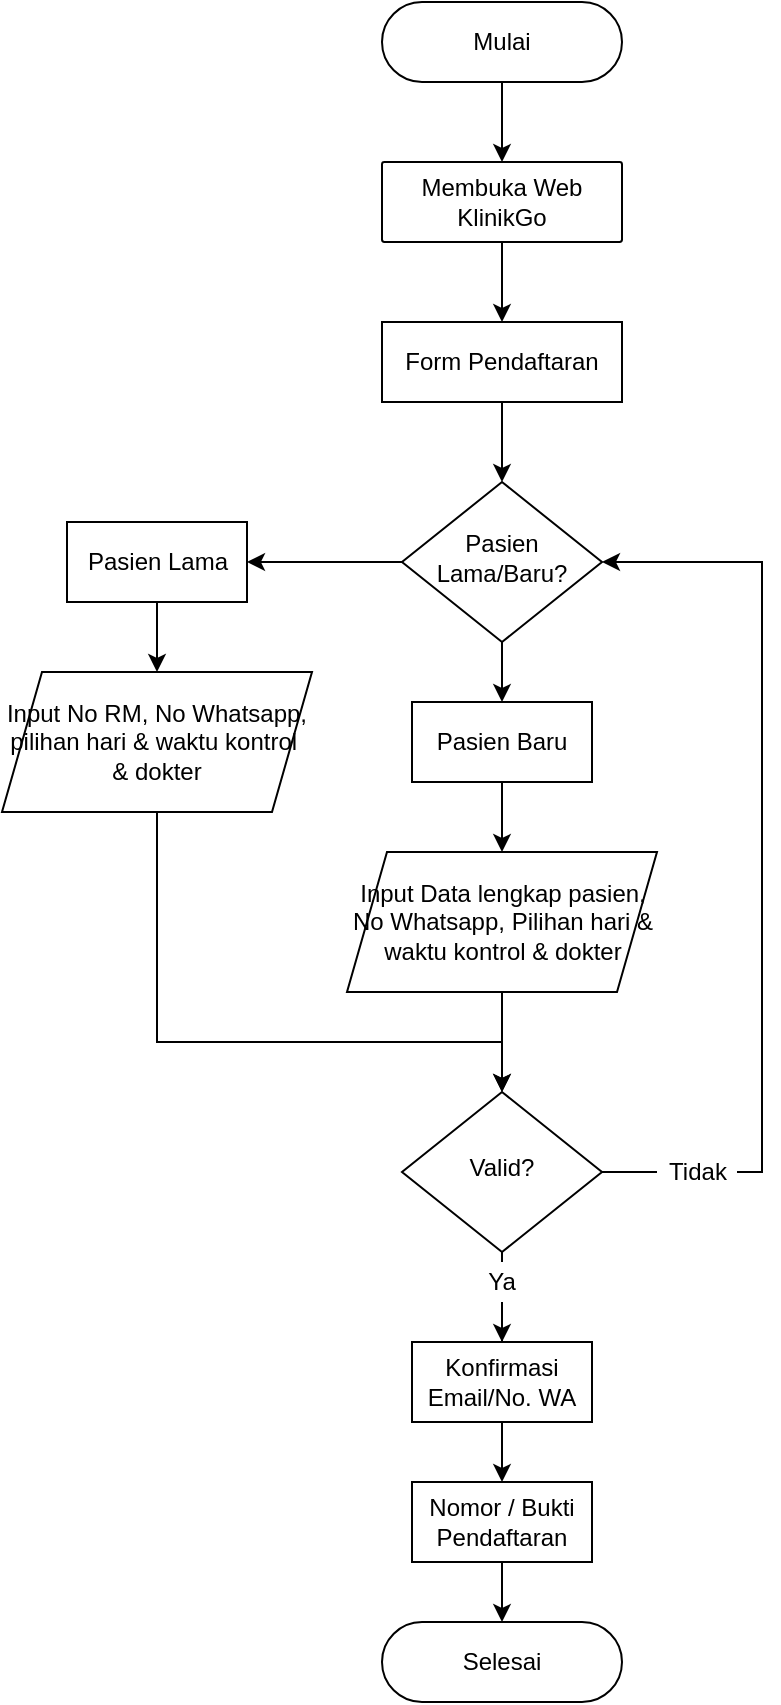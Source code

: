 <mxfile version="13.9.9" type="device" pages="5"><diagram id="C5RBs43oDa-KdzZeNtuy" name="Flowchart"><mxGraphModel dx="1679" dy="486" grid="1" gridSize="10" guides="1" tooltips="1" connect="1" arrows="1" fold="1" page="1" pageScale="1" pageWidth="827" pageHeight="1169" math="0" shadow="0"><root><mxCell id="WIyWlLk6GJQsqaUBKTNV-0"/><mxCell id="WIyWlLk6GJQsqaUBKTNV-1" parent="WIyWlLk6GJQsqaUBKTNV-0"/><mxCell id="85qAWAdQiP2cqaoG3CL5-5" style="edgeStyle=orthogonalEdgeStyle;rounded=0;orthogonalLoop=1;jettySize=auto;html=1;exitX=0.5;exitY=1;exitDx=0;exitDy=0;entryX=0.5;entryY=0;entryDx=0;entryDy=0;" edge="1" parent="WIyWlLk6GJQsqaUBKTNV-1" source="WIyWlLk6GJQsqaUBKTNV-3" target="85qAWAdQiP2cqaoG3CL5-4"><mxGeometry relative="1" as="geometry"/></mxCell><mxCell id="WIyWlLk6GJQsqaUBKTNV-3" value="Membuka Web KlinikGo" style="rounded=1;whiteSpace=wrap;html=1;fontSize=12;glass=0;strokeWidth=1;shadow=0;arcSize=3;" parent="WIyWlLk6GJQsqaUBKTNV-1" vertex="1"><mxGeometry x="160" y="80" width="120" height="40" as="geometry"/></mxCell><mxCell id="85qAWAdQiP2cqaoG3CL5-8" style="edgeStyle=orthogonalEdgeStyle;rounded=0;orthogonalLoop=1;jettySize=auto;html=1;exitX=0.5;exitY=1;exitDx=0;exitDy=0;" edge="1" parent="WIyWlLk6GJQsqaUBKTNV-1" source="WIyWlLk6GJQsqaUBKTNV-6" target="WIyWlLk6GJQsqaUBKTNV-7"><mxGeometry relative="1" as="geometry"/></mxCell><mxCell id="85qAWAdQiP2cqaoG3CL5-9" style="edgeStyle=orthogonalEdgeStyle;rounded=0;orthogonalLoop=1;jettySize=auto;html=1;exitX=0;exitY=0.5;exitDx=0;exitDy=0;entryX=1;entryY=0.5;entryDx=0;entryDy=0;" edge="1" parent="WIyWlLk6GJQsqaUBKTNV-1" source="WIyWlLk6GJQsqaUBKTNV-6" target="85qAWAdQiP2cqaoG3CL5-7"><mxGeometry relative="1" as="geometry"/></mxCell><mxCell id="WIyWlLk6GJQsqaUBKTNV-6" value="Pasien Lama/Baru?" style="rhombus;whiteSpace=wrap;html=1;shadow=0;fontFamily=Helvetica;fontSize=12;align=center;strokeWidth=1;spacing=6;spacingTop=-4;" parent="WIyWlLk6GJQsqaUBKTNV-1" vertex="1"><mxGeometry x="170" y="240" width="100" height="80" as="geometry"/></mxCell><mxCell id="85qAWAdQiP2cqaoG3CL5-14" style="edgeStyle=orthogonalEdgeStyle;rounded=0;orthogonalLoop=1;jettySize=auto;html=1;exitX=0.5;exitY=1;exitDx=0;exitDy=0;entryX=0.5;entryY=0;entryDx=0;entryDy=0;" edge="1" parent="WIyWlLk6GJQsqaUBKTNV-1" source="WIyWlLk6GJQsqaUBKTNV-7" target="85qAWAdQiP2cqaoG3CL5-12"><mxGeometry relative="1" as="geometry"/></mxCell><mxCell id="WIyWlLk6GJQsqaUBKTNV-7" value="Pasien Baru&lt;span style=&quot;color: rgba(0 , 0 , 0 , 0) ; font-family: monospace ; font-size: 0px&quot;&gt;%3CmxGraphModel%3E%3Croot%3E%3CmxCell%20id%3D%220%22%2F%3E%3CmxCell%20id%3D%221%22%20parent%3D%220%22%2F%3E%3CmxCell%20id%3D%222%22%20value%3D%22Membuka%20Web%20KlinikGo%22%20style%3D%22rounded%3D1%3BwhiteSpace%3Dwrap%3Bhtml%3D1%3BfontSize%3D12%3Bglass%3D0%3BstrokeWidth%3D1%3Bshadow%3D0%3BarcSize%3D3%3B%22%20vertex%3D%221%22%20parent%3D%221%22%3E%3CmxGeometry%20x%3D%22160%22%20y%3D%2280%22%20width%3D%22120%22%20height%3D%2240%22%20as%3D%22geometry%22%2F%3E%3C%2FmxCell%3E%3C%2Froot%3E%3C%2FmxGraphModel%3E&lt;/span&gt;" style="rounded=1;whiteSpace=wrap;html=1;fontSize=12;glass=0;strokeWidth=1;shadow=0;arcSize=0;" parent="WIyWlLk6GJQsqaUBKTNV-1" vertex="1"><mxGeometry x="175" y="350" width="90" height="40" as="geometry"/></mxCell><mxCell id="85qAWAdQiP2cqaoG3CL5-2" style="edgeStyle=orthogonalEdgeStyle;rounded=0;orthogonalLoop=1;jettySize=auto;html=1;exitX=0.5;exitY=1;exitDx=0;exitDy=0;entryX=0.5;entryY=0;entryDx=0;entryDy=0;" edge="1" parent="WIyWlLk6GJQsqaUBKTNV-1" source="85qAWAdQiP2cqaoG3CL5-1" target="WIyWlLk6GJQsqaUBKTNV-3"><mxGeometry relative="1" as="geometry"/></mxCell><mxCell id="85qAWAdQiP2cqaoG3CL5-1" value="Mulai" style="rounded=1;whiteSpace=wrap;html=1;fontSize=12;glass=0;strokeWidth=1;shadow=0;arcSize=50;" vertex="1" parent="WIyWlLk6GJQsqaUBKTNV-1"><mxGeometry x="160" width="120" height="40" as="geometry"/></mxCell><mxCell id="85qAWAdQiP2cqaoG3CL5-6" style="edgeStyle=orthogonalEdgeStyle;rounded=0;orthogonalLoop=1;jettySize=auto;html=1;exitX=0.5;exitY=1;exitDx=0;exitDy=0;entryX=0.5;entryY=0;entryDx=0;entryDy=0;" edge="1" parent="WIyWlLk6GJQsqaUBKTNV-1" source="85qAWAdQiP2cqaoG3CL5-4" target="WIyWlLk6GJQsqaUBKTNV-6"><mxGeometry relative="1" as="geometry"/></mxCell><mxCell id="85qAWAdQiP2cqaoG3CL5-4" value="Form Pendaftaran" style="rounded=1;whiteSpace=wrap;html=1;fontSize=12;glass=0;strokeWidth=1;shadow=0;arcSize=0;" vertex="1" parent="WIyWlLk6GJQsqaUBKTNV-1"><mxGeometry x="160" y="160" width="120" height="40" as="geometry"/></mxCell><mxCell id="85qAWAdQiP2cqaoG3CL5-11" style="edgeStyle=orthogonalEdgeStyle;rounded=0;orthogonalLoop=1;jettySize=auto;html=1;exitX=0.5;exitY=1;exitDx=0;exitDy=0;entryX=0.5;entryY=0;entryDx=0;entryDy=0;" edge="1" parent="WIyWlLk6GJQsqaUBKTNV-1" source="85qAWAdQiP2cqaoG3CL5-7" target="85qAWAdQiP2cqaoG3CL5-13"><mxGeometry relative="1" as="geometry"><mxPoint x="75.034" y="335" as="targetPoint"/></mxGeometry></mxCell><mxCell id="85qAWAdQiP2cqaoG3CL5-7" value="Pasien Lama&lt;span style=&quot;color: rgba(0 , 0 , 0 , 0) ; font-family: monospace ; font-size: 0px&quot;&gt;%3CmxGraphModel%3E%3Croot%3E%3CmxCell%20id%3D%220%22%2F%3E%3CmxCell%20id%3D%221%22%20parent%3D%220%22%2F%3E%3CmxCell%20id%3D%222%22%20value%3D%22Membuka%20Web%20KlinikGo%22%20style%3D%22rounded%3D1%3BwhiteSpace%3Dwrap%3Bhtml%3D1%3BfontSize%3D12%3Bglass%3D0%3BstrokeWidth%3D1%3Bshadow%3D0%3BarcSize%3D3%3B%22%20vertex%3D%221%22%20parent%3D%221%22%3E%3CmxGeometry%20x%3D%22160%22%20y%3D%2280%22%20width%3D%22120%22%20height%3D%2240%22%20as%3D%22geometry%22%2F%3E%3C%2FmxCell%3E%3C%2Froot%3E%3C%2FmxGraphModel%3E&lt;/span&gt;" style="rounded=1;whiteSpace=wrap;html=1;fontSize=12;glass=0;strokeWidth=1;shadow=0;arcSize=0;" vertex="1" parent="WIyWlLk6GJQsqaUBKTNV-1"><mxGeometry x="2.5" y="260" width="90" height="40" as="geometry"/></mxCell><mxCell id="85qAWAdQiP2cqaoG3CL5-16" style="edgeStyle=orthogonalEdgeStyle;rounded=0;orthogonalLoop=1;jettySize=auto;html=1;exitX=0.5;exitY=1;exitDx=0;exitDy=0;" edge="1" parent="WIyWlLk6GJQsqaUBKTNV-1" source="85qAWAdQiP2cqaoG3CL5-12" target="85qAWAdQiP2cqaoG3CL5-15"><mxGeometry relative="1" as="geometry"/></mxCell><mxCell id="85qAWAdQiP2cqaoG3CL5-12" value="Input Data lengkap pasien, No Whatsapp, Pilihan hari &amp;amp; &lt;br&gt;waktu kontrol &amp;amp; dokter" style="shape=parallelogram;perimeter=parallelogramPerimeter;whiteSpace=wrap;html=1;fixedSize=1;" vertex="1" parent="WIyWlLk6GJQsqaUBKTNV-1"><mxGeometry x="142.5" y="425" width="155" height="70" as="geometry"/></mxCell><mxCell id="85qAWAdQiP2cqaoG3CL5-17" style="edgeStyle=orthogonalEdgeStyle;rounded=0;orthogonalLoop=1;jettySize=auto;html=1;exitX=0.5;exitY=1;exitDx=0;exitDy=0;entryX=0.5;entryY=0;entryDx=0;entryDy=0;" edge="1" parent="WIyWlLk6GJQsqaUBKTNV-1" source="85qAWAdQiP2cqaoG3CL5-13" target="85qAWAdQiP2cqaoG3CL5-15"><mxGeometry relative="1" as="geometry"><mxPoint x="210" y="500" as="targetPoint"/><Array as="points"><mxPoint x="47" y="520"/><mxPoint x="220" y="520"/></Array></mxGeometry></mxCell><mxCell id="85qAWAdQiP2cqaoG3CL5-13" value="Input No RM, No Whatsapp, pilihan hari &amp;amp; waktu kontrol&amp;nbsp;&lt;br&gt;&amp;amp; dokter" style="shape=parallelogram;perimeter=parallelogramPerimeter;whiteSpace=wrap;html=1;fixedSize=1;" vertex="1" parent="WIyWlLk6GJQsqaUBKTNV-1"><mxGeometry x="-30" y="335" width="155" height="70" as="geometry"/></mxCell><mxCell id="85qAWAdQiP2cqaoG3CL5-18" style="edgeStyle=orthogonalEdgeStyle;rounded=0;orthogonalLoop=1;jettySize=auto;html=1;exitX=1;exitY=0.5;exitDx=0;exitDy=0;entryX=1;entryY=0.5;entryDx=0;entryDy=0;" edge="1" parent="WIyWlLk6GJQsqaUBKTNV-1" source="85qAWAdQiP2cqaoG3CL5-19" target="WIyWlLk6GJQsqaUBKTNV-6"><mxGeometry relative="1" as="geometry"><Array as="points"><mxPoint x="350" y="585"/><mxPoint x="350" y="280"/></Array></mxGeometry></mxCell><mxCell id="85qAWAdQiP2cqaoG3CL5-21" style="edgeStyle=orthogonalEdgeStyle;rounded=0;orthogonalLoop=1;jettySize=auto;html=1;exitX=1;exitY=0.5;exitDx=0;exitDy=0;entryX=0;entryY=0.5;entryDx=0;entryDy=0;endArrow=none;endFill=0;" edge="1" parent="WIyWlLk6GJQsqaUBKTNV-1" source="85qAWAdQiP2cqaoG3CL5-15" target="85qAWAdQiP2cqaoG3CL5-19"><mxGeometry relative="1" as="geometry"/></mxCell><mxCell id="85qAWAdQiP2cqaoG3CL5-23" style="edgeStyle=orthogonalEdgeStyle;rounded=0;orthogonalLoop=1;jettySize=auto;html=1;exitX=0.5;exitY=1;exitDx=0;exitDy=0;endArrow=classic;endFill=1;" edge="1" parent="WIyWlLk6GJQsqaUBKTNV-1" source="85qAWAdQiP2cqaoG3CL5-24" target="85qAWAdQiP2cqaoG3CL5-22"><mxGeometry relative="1" as="geometry"/></mxCell><mxCell id="85qAWAdQiP2cqaoG3CL5-26" style="edgeStyle=orthogonalEdgeStyle;rounded=0;orthogonalLoop=1;jettySize=auto;html=1;exitX=0.5;exitY=1;exitDx=0;exitDy=0;entryX=0.5;entryY=0;entryDx=0;entryDy=0;endArrow=none;endFill=0;" edge="1" parent="WIyWlLk6GJQsqaUBKTNV-1" source="85qAWAdQiP2cqaoG3CL5-15" target="85qAWAdQiP2cqaoG3CL5-24"><mxGeometry relative="1" as="geometry"/></mxCell><mxCell id="85qAWAdQiP2cqaoG3CL5-15" value="Valid?" style="rhombus;whiteSpace=wrap;html=1;shadow=0;fontFamily=Helvetica;fontSize=12;align=center;strokeWidth=1;spacing=6;spacingTop=-4;" vertex="1" parent="WIyWlLk6GJQsqaUBKTNV-1"><mxGeometry x="170" y="545" width="100" height="80" as="geometry"/></mxCell><mxCell id="85qAWAdQiP2cqaoG3CL5-19" value="Tidak" style="text;html=1;strokeColor=none;fillColor=none;align=center;verticalAlign=middle;whiteSpace=wrap;rounded=0;" vertex="1" parent="WIyWlLk6GJQsqaUBKTNV-1"><mxGeometry x="297.5" y="575" width="40" height="20" as="geometry"/></mxCell><mxCell id="85qAWAdQiP2cqaoG3CL5-28" style="edgeStyle=orthogonalEdgeStyle;rounded=0;orthogonalLoop=1;jettySize=auto;html=1;exitX=0.5;exitY=1;exitDx=0;exitDy=0;entryX=0.5;entryY=0;entryDx=0;entryDy=0;endArrow=classic;endFill=1;" edge="1" parent="WIyWlLk6GJQsqaUBKTNV-1" source="85qAWAdQiP2cqaoG3CL5-22" target="85qAWAdQiP2cqaoG3CL5-27"><mxGeometry relative="1" as="geometry"/></mxCell><mxCell id="85qAWAdQiP2cqaoG3CL5-22" value="Konfirmasi Email/No. WA" style="rounded=1;whiteSpace=wrap;html=1;fontSize=12;glass=0;strokeWidth=1;shadow=0;arcSize=0;" vertex="1" parent="WIyWlLk6GJQsqaUBKTNV-1"><mxGeometry x="175" y="670" width="90" height="40" as="geometry"/></mxCell><mxCell id="85qAWAdQiP2cqaoG3CL5-24" value="Ya" style="text;html=1;strokeColor=none;fillColor=none;align=center;verticalAlign=middle;whiteSpace=wrap;rounded=0;" vertex="1" parent="WIyWlLk6GJQsqaUBKTNV-1"><mxGeometry x="200" y="630" width="40" height="20" as="geometry"/></mxCell><mxCell id="85qAWAdQiP2cqaoG3CL5-30" style="edgeStyle=orthogonalEdgeStyle;rounded=0;orthogonalLoop=1;jettySize=auto;html=1;exitX=0.5;exitY=1;exitDx=0;exitDy=0;entryX=0.5;entryY=0;entryDx=0;entryDy=0;endArrow=classic;endFill=1;" edge="1" parent="WIyWlLk6GJQsqaUBKTNV-1" source="85qAWAdQiP2cqaoG3CL5-27" target="85qAWAdQiP2cqaoG3CL5-29"><mxGeometry relative="1" as="geometry"/></mxCell><mxCell id="85qAWAdQiP2cqaoG3CL5-27" value="Nomor / Bukti Pendaftaran" style="rounded=1;whiteSpace=wrap;html=1;fontSize=12;glass=0;strokeWidth=1;shadow=0;arcSize=0;" vertex="1" parent="WIyWlLk6GJQsqaUBKTNV-1"><mxGeometry x="175" y="740" width="90" height="40" as="geometry"/></mxCell><mxCell id="85qAWAdQiP2cqaoG3CL5-29" value="Selesai" style="rounded=1;whiteSpace=wrap;html=1;fontSize=12;glass=0;strokeWidth=1;shadow=0;arcSize=50;" vertex="1" parent="WIyWlLk6GJQsqaUBKTNV-1"><mxGeometry x="160" y="810" width="120" height="40" as="geometry"/></mxCell></root></mxGraphModel></diagram><diagram id="mjdm66-zyCc7f36UFdle" name="Data Flow Diagram Level 0"><mxGraphModel dx="284" dy="162" grid="1" gridSize="10" guides="1" tooltips="1" connect="1" arrows="1" fold="1" page="1" pageScale="1" pageWidth="827" pageHeight="1169" math="0" shadow="0"><root><mxCell id="PNDuh8-rIMHvrbBZbwFt-0"/><mxCell id="PNDuh8-rIMHvrbBZbwFt-1" parent="PNDuh8-rIMHvrbBZbwFt-0"/><mxCell id="IOXAxS9I2NGNyeMUCSMG-1" style="edgeStyle=orthogonalEdgeStyle;rounded=0;orthogonalLoop=1;jettySize=auto;html=1;exitX=0;exitY=0.5;exitDx=0;exitDy=0;entryX=1;entryY=0.5;entryDx=0;entryDy=0;endArrow=classic;endFill=1;" edge="1" parent="PNDuh8-rIMHvrbBZbwFt-1" source="IOXAxS9I2NGNyeMUCSMG-3" target="IU87MU67fDYX0hl8mz1--1"><mxGeometry relative="1" as="geometry"/></mxCell><mxCell id="IU87MU67fDYX0hl8mz1--0" value="Sistem Informasi Pendaftaran Pasien" style="ellipse;whiteSpace=wrap;html=1;aspect=fixed;" vertex="1" parent="PNDuh8-rIMHvrbBZbwFt-1"><mxGeometry x="390" y="170" width="110" height="110" as="geometry"/></mxCell><mxCell id="IU87MU67fDYX0hl8mz1--1" value="Admin" style="rounded=0;whiteSpace=wrap;html=1;" vertex="1" parent="PNDuh8-rIMHvrbBZbwFt-1"><mxGeometry x="90" y="100" width="120" height="50" as="geometry"/></mxCell><mxCell id="IU87MU67fDYX0hl8mz1--2" value="Pasien" style="rounded=0;whiteSpace=wrap;html=1;" vertex="1" parent="PNDuh8-rIMHvrbBZbwFt-1"><mxGeometry x="640" y="280" width="120" height="50" as="geometry"/></mxCell><mxCell id="IOXAxS9I2NGNyeMUCSMG-3" value="Informasi Pendaftaran Pasien" style="text;html=1;strokeColor=none;fillColor=none;align=center;verticalAlign=middle;whiteSpace=wrap;rounded=0;" vertex="1" parent="PNDuh8-rIMHvrbBZbwFt-1"><mxGeometry x="240" y="115" width="180" height="20" as="geometry"/></mxCell><mxCell id="IOXAxS9I2NGNyeMUCSMG-4" style="edgeStyle=orthogonalEdgeStyle;rounded=0;orthogonalLoop=1;jettySize=auto;html=1;exitX=0.5;exitY=0;exitDx=0;exitDy=0;entryX=1;entryY=0.5;entryDx=0;entryDy=0;endArrow=none;endFill=0;" edge="1" parent="PNDuh8-rIMHvrbBZbwFt-1" source="IU87MU67fDYX0hl8mz1--0" target="IOXAxS9I2NGNyeMUCSMG-3"><mxGeometry relative="1" as="geometry"><mxPoint x="445" y="170" as="sourcePoint"/><mxPoint x="290" y="125" as="targetPoint"/><Array as="points"><mxPoint x="445" y="125"/></Array></mxGeometry></mxCell><mxCell id="IOXAxS9I2NGNyeMUCSMG-8" style="edgeStyle=orthogonalEdgeStyle;rounded=0;orthogonalLoop=1;jettySize=auto;html=1;entryX=0;entryY=1;entryDx=0;entryDy=0;endArrow=classic;endFill=1;exitX=0;exitY=0.5;exitDx=0;exitDy=0;" edge="1" parent="PNDuh8-rIMHvrbBZbwFt-1" source="IOXAxS9I2NGNyeMUCSMG-9" target="IU87MU67fDYX0hl8mz1--0"><mxGeometry relative="1" as="geometry"><mxPoint x="445.0" y="300" as="targetPoint"/><Array as="points"><mxPoint x="406" y="305"/></Array></mxGeometry></mxCell><mxCell id="IOXAxS9I2NGNyeMUCSMG-9" value="Pilihan Hari &amp;amp; Waktu Kontrol &amp;amp; Dokter" style="text;html=1;strokeColor=none;fillColor=none;align=center;verticalAlign=middle;whiteSpace=wrap;rounded=0;" vertex="1" parent="PNDuh8-rIMHvrbBZbwFt-1"><mxGeometry x="420" y="295" width="210" height="20" as="geometry"/></mxCell><mxCell id="IOXAxS9I2NGNyeMUCSMG-10" style="edgeStyle=orthogonalEdgeStyle;rounded=0;orthogonalLoop=1;jettySize=auto;html=1;entryX=1;entryY=0.5;entryDx=0;entryDy=0;endArrow=none;endFill=0;exitX=0;exitY=0.5;exitDx=0;exitDy=0;" edge="1" parent="PNDuh8-rIMHvrbBZbwFt-1" target="IOXAxS9I2NGNyeMUCSMG-9" source="IU87MU67fDYX0hl8mz1--2"><mxGeometry relative="1" as="geometry"><mxPoint x="640" y="325" as="sourcePoint"/><mxPoint x="445" y="300" as="targetPoint"/></mxGeometry></mxCell><mxCell id="IOXAxS9I2NGNyeMUCSMG-12" style="edgeStyle=orthogonalEdgeStyle;rounded=0;orthogonalLoop=1;jettySize=auto;html=1;endArrow=classic;endFill=1;exitX=0;exitY=0.5;exitDx=0;exitDy=0;entryX=1;entryY=1;entryDx=0;entryDy=0;" edge="1" parent="PNDuh8-rIMHvrbBZbwFt-1" source="IOXAxS9I2NGNyeMUCSMG-13" target="IU87MU67fDYX0hl8mz1--0"><mxGeometry relative="1" as="geometry"><mxPoint x="445.0" y="260" as="targetPoint"/></mxGeometry></mxCell><mxCell id="IOXAxS9I2NGNyeMUCSMG-13" value="Nomor Rekam Medis" style="text;html=1;strokeColor=none;fillColor=none;align=center;verticalAlign=middle;whiteSpace=wrap;rounded=0;" vertex="1" parent="PNDuh8-rIMHvrbBZbwFt-1"><mxGeometry x="500" y="275" width="130" height="20" as="geometry"/></mxCell><mxCell id="IOXAxS9I2NGNyeMUCSMG-14" style="edgeStyle=orthogonalEdgeStyle;rounded=0;orthogonalLoop=1;jettySize=auto;html=1;entryX=1;entryY=0.5;entryDx=0;entryDy=0;endArrow=none;endFill=0;" edge="1" parent="PNDuh8-rIMHvrbBZbwFt-1" target="IOXAxS9I2NGNyeMUCSMG-13"><mxGeometry relative="1" as="geometry"><mxPoint x="640" y="285" as="sourcePoint"/><mxPoint x="445" y="260" as="targetPoint"/></mxGeometry></mxCell><mxCell id="IOXAxS9I2NGNyeMUCSMG-19" style="edgeStyle=orthogonalEdgeStyle;rounded=0;orthogonalLoop=1;jettySize=auto;html=1;entryX=0.025;entryY=0.641;entryDx=0;entryDy=0;endArrow=classic;endFill=1;exitX=0;exitY=0.5;exitDx=0;exitDy=0;entryPerimeter=0;" edge="1" parent="PNDuh8-rIMHvrbBZbwFt-1" source="IOXAxS9I2NGNyeMUCSMG-20" target="IU87MU67fDYX0hl8mz1--0"><mxGeometry relative="1" as="geometry"><mxPoint x="410.009" y="295.001" as="targetPoint"/><Array as="points"><mxPoint x="370" y="325"/><mxPoint x="370" y="241"/></Array></mxGeometry></mxCell><mxCell id="IOXAxS9I2NGNyeMUCSMG-20" value="Data Lengkap Pasien" style="text;html=1;strokeColor=none;fillColor=none;align=center;verticalAlign=middle;whiteSpace=wrap;rounded=0;" vertex="1" parent="PNDuh8-rIMHvrbBZbwFt-1"><mxGeometry x="463.05" y="315" width="123.9" height="20" as="geometry"/></mxCell><mxCell id="IOXAxS9I2NGNyeMUCSMG-21" style="edgeStyle=orthogonalEdgeStyle;rounded=0;orthogonalLoop=1;jettySize=auto;html=1;entryX=1;entryY=0.5;entryDx=0;entryDy=0;endArrow=none;endFill=0;exitX=0.001;exitY=0.897;exitDx=0;exitDy=0;exitPerimeter=0;" edge="1" parent="PNDuh8-rIMHvrbBZbwFt-1" target="IOXAxS9I2NGNyeMUCSMG-20" source="IU87MU67fDYX0hl8mz1--2"><mxGeometry relative="1" as="geometry"><mxPoint x="643.9" y="356.11" as="sourcePoint"/><mxPoint x="448.9" y="331.11" as="targetPoint"/><Array as="points"><mxPoint x="639" y="325"/></Array></mxGeometry></mxCell><mxCell id="IOXAxS9I2NGNyeMUCSMG-22" style="edgeStyle=orthogonalEdgeStyle;rounded=0;orthogonalLoop=1;jettySize=auto;html=1;entryX=0.5;entryY=0;entryDx=0;entryDy=0;endArrow=classic;endFill=1;exitX=1;exitY=0.5;exitDx=0;exitDy=0;" edge="1" parent="PNDuh8-rIMHvrbBZbwFt-1" source="IOXAxS9I2NGNyeMUCSMG-23" target="IU87MU67fDYX0hl8mz1--2"><mxGeometry relative="1" as="geometry"><mxPoint x="490.009" y="170.001" as="targetPoint"/><mxPoint x="720" y="231" as="sourcePoint"/></mxGeometry></mxCell><mxCell id="IOXAxS9I2NGNyeMUCSMG-23" value="Nomor / Bukti Pendaftaran" style="text;html=1;strokeColor=none;fillColor=none;align=center;verticalAlign=middle;whiteSpace=wrap;rounded=0;" vertex="1" parent="PNDuh8-rIMHvrbBZbwFt-1"><mxGeometry x="530" y="221.11" width="150" height="20" as="geometry"/></mxCell><mxCell id="IOXAxS9I2NGNyeMUCSMG-24" style="edgeStyle=orthogonalEdgeStyle;rounded=0;orthogonalLoop=1;jettySize=auto;html=1;endArrow=none;endFill=0;exitX=0.994;exitY=0.556;exitDx=0;exitDy=0;exitPerimeter=0;" edge="1" parent="PNDuh8-rIMHvrbBZbwFt-1" target="IOXAxS9I2NGNyeMUCSMG-23" source="IU87MU67fDYX0hl8mz1--0"><mxGeometry relative="1" as="geometry"><mxPoint x="723.9" y="231.11" as="sourcePoint"/><mxPoint x="520" y="231" as="targetPoint"/></mxGeometry></mxCell><mxCell id="Waa6yxV90lhnrBDY_D3P-3" style="edgeStyle=orthogonalEdgeStyle;rounded=0;orthogonalLoop=1;jettySize=auto;html=1;exitX=1;exitY=0.5;exitDx=0;exitDy=0;entryX=0;entryY=0;entryDx=0;entryDy=0;endArrow=classic;endFill=1;" edge="1" parent="PNDuh8-rIMHvrbBZbwFt-1" source="Waa6yxV90lhnrBDY_D3P-1" target="IU87MU67fDYX0hl8mz1--0"><mxGeometry relative="1" as="geometry"><Array as="points"><mxPoint x="406" y="170"/></Array></mxGeometry></mxCell><mxCell id="Waa6yxV90lhnrBDY_D3P-1" value="Validasi Pendaftaran Pasien" style="text;html=1;strokeColor=none;fillColor=none;align=center;verticalAlign=middle;whiteSpace=wrap;rounded=0;" vertex="1" parent="PNDuh8-rIMHvrbBZbwFt-1"><mxGeometry x="200" y="160" width="160" height="20" as="geometry"/></mxCell><mxCell id="Waa6yxV90lhnrBDY_D3P-2" style="edgeStyle=orthogonalEdgeStyle;rounded=0;orthogonalLoop=1;jettySize=auto;html=1;exitX=0.5;exitY=1;exitDx=0;exitDy=0;entryX=0;entryY=0.5;entryDx=0;entryDy=0;endArrow=none;endFill=0;" edge="1" parent="PNDuh8-rIMHvrbBZbwFt-1" source="IU87MU67fDYX0hl8mz1--1" target="Waa6yxV90lhnrBDY_D3P-1"><mxGeometry relative="1" as="geometry"><mxPoint x="150" y="150" as="sourcePoint"/><mxPoint x="406.109" y="186.109" as="targetPoint"/><Array as="points"/></mxGeometry></mxCell></root></mxGraphModel></diagram><diagram id="eojPplwMBSwkvBLa60l-" name="Use Case"><mxGraphModel dx="1002" dy="1741" grid="1" gridSize="10" guides="1" tooltips="1" connect="1" arrows="1" fold="1" page="1" pageScale="1" pageWidth="827" pageHeight="1169" math="0" shadow="0"><root><mxCell id="NZrKYl_ZBdvnUJMu4zLG-0"/><mxCell id="NZrKYl_ZBdvnUJMu4zLG-1" parent="NZrKYl_ZBdvnUJMu4zLG-0"/><mxCell id="NZrKYl_ZBdvnUJMu4zLG-5" value="" style="whiteSpace=wrap;html=1;aspect=fixed;strokeWidth=1;" vertex="1" parent="NZrKYl_ZBdvnUJMu4zLG-1"><mxGeometry x="242" y="-10" width="495" height="495" as="geometry"/></mxCell><mxCell id="k4iKEIfhafenLQxhcbcG-1" style="rounded=0;orthogonalLoop=1;jettySize=auto;html=1;exitX=0.5;exitY=0.5;exitDx=0;exitDy=0;exitPerimeter=0;endArrow=none;endFill=0;entryX=0;entryY=0.5;entryDx=0;entryDy=0;" edge="1" parent="NZrKYl_ZBdvnUJMu4zLG-1" source="k4iKEIfhafenLQxhcbcG-2" target="p1oQffzPfq6QaX6VmSN9-1"><mxGeometry relative="1" as="geometry"><mxPoint x="327.76" y="280.76" as="targetPoint"/></mxGeometry></mxCell><mxCell id="Hq9SwbbZeWN1bu3Yv-cp-0" style="edgeStyle=none;rounded=0;orthogonalLoop=1;jettySize=auto;html=1;exitX=0.5;exitY=0.5;exitDx=0;exitDy=0;exitPerimeter=0;entryX=0;entryY=0.5;entryDx=0;entryDy=0;endArrow=none;endFill=0;" edge="1" parent="NZrKYl_ZBdvnUJMu4zLG-1" source="k4iKEIfhafenLQxhcbcG-2" target="2gioYP5uduGW4I3TpCoE-4"><mxGeometry relative="1" as="geometry"/></mxCell><mxCell id="Hq9SwbbZeWN1bu3Yv-cp-24" style="edgeStyle=none;rounded=0;orthogonalLoop=1;jettySize=auto;html=1;exitX=0.5;exitY=0.5;exitDx=0;exitDy=0;exitPerimeter=0;entryX=0;entryY=0.5;entryDx=0;entryDy=0;endArrow=none;endFill=0;" edge="1" parent="NZrKYl_ZBdvnUJMu4zLG-1" source="k4iKEIfhafenLQxhcbcG-2" target="p1oQffzPfq6QaX6VmSN9-2"><mxGeometry relative="1" as="geometry"/></mxCell><mxCell id="k4iKEIfhafenLQxhcbcG-2" value="Pasien" style="shape=umlActor;verticalLabelPosition=bottom;verticalAlign=top;html=1;outlineConnect=0;" vertex="1" parent="NZrKYl_ZBdvnUJMu4zLG-1"><mxGeometry x="200" y="210" width="30" height="60" as="geometry"/></mxCell><mxCell id="Hq9SwbbZeWN1bu3Yv-cp-34" style="edgeStyle=none;rounded=0;orthogonalLoop=1;jettySize=auto;html=1;entryX=1;entryY=0.5;entryDx=0;entryDy=0;endArrow=none;endFill=0;dashed=1;" edge="1" parent="NZrKYl_ZBdvnUJMu4zLG-1" source="6s3Mo4eEQtV7LAiZgtZ_-14" target="Hq9SwbbZeWN1bu3Yv-cp-1"><mxGeometry relative="1" as="geometry"/></mxCell><mxCell id="k4iKEIfhafenLQxhcbcG-5" value="Informasi Pendaftaran &lt;br&gt;Pasien" style="ellipse;whiteSpace=wrap;html=1;" vertex="1" parent="NZrKYl_ZBdvnUJMu4zLG-1"><mxGeometry x="630" y="260" width="90" height="40" as="geometry"/></mxCell><mxCell id="k4iKEIfhafenLQxhcbcG-8" style="edgeStyle=none;rounded=0;orthogonalLoop=1;jettySize=auto;html=1;entryX=1;entryY=0.5;entryDx=0;entryDy=0;endArrow=none;endFill=0;exitX=0.5;exitY=0.5;exitDx=0;exitDy=0;exitPerimeter=0;" edge="1" parent="NZrKYl_ZBdvnUJMu4zLG-1" source="k4iKEIfhafenLQxhcbcG-9" target="k4iKEIfhafenLQxhcbcG-5"><mxGeometry relative="1" as="geometry"><mxPoint x="695" y="250" as="sourcePoint"/><mxPoint x="630" y="275" as="targetPoint"/></mxGeometry></mxCell><mxCell id="p1oQffzPfq6QaX6VmSN9-0" style="edgeStyle=none;rounded=0;orthogonalLoop=1;jettySize=auto;html=1;exitX=0.5;exitY=0.5;exitDx=0;exitDy=0;exitPerimeter=0;entryX=1;entryY=0.5;entryDx=0;entryDy=0;endArrow=none;endFill=0;" edge="1" parent="NZrKYl_ZBdvnUJMu4zLG-1" source="k4iKEIfhafenLQxhcbcG-9" target="k4iKEIfhafenLQxhcbcG-12"><mxGeometry relative="1" as="geometry"/></mxCell><mxCell id="k4iKEIfhafenLQxhcbcG-9" value="Admin" style="shape=umlActor;verticalLabelPosition=bottom;verticalAlign=top;html=1;outlineConnect=0;" vertex="1" parent="NZrKYl_ZBdvnUJMu4zLG-1"><mxGeometry x="750" y="220" width="30" height="60" as="geometry"/></mxCell><mxCell id="Hq9SwbbZeWN1bu3Yv-cp-33" style="edgeStyle=none;rounded=0;orthogonalLoop=1;jettySize=auto;html=1;exitX=0;exitY=0.5;exitDx=0;exitDy=0;entryX=1;entryY=0.5;entryDx=0;entryDy=0;endArrow=none;endFill=0;dashed=1;" edge="1" parent="NZrKYl_ZBdvnUJMu4zLG-1" source="6s3Mo4eEQtV7LAiZgtZ_-12" target="Hq9SwbbZeWN1bu3Yv-cp-1"><mxGeometry relative="1" as="geometry"/></mxCell><mxCell id="k4iKEIfhafenLQxhcbcG-12" value="Validasi&lt;br&gt;Pendaftaran Pasien" style="ellipse;whiteSpace=wrap;html=1;" vertex="1" parent="NZrKYl_ZBdvnUJMu4zLG-1"><mxGeometry x="640" y="160" width="90" height="40" as="geometry"/></mxCell><mxCell id="2gioYP5uduGW4I3TpCoE-0" style="edgeStyle=none;rounded=0;orthogonalLoop=1;jettySize=auto;html=1;exitX=1;exitY=0.5;exitDx=0;exitDy=0;entryX=0;entryY=0.5;entryDx=0;entryDy=0;endArrow=none;endFill=0;" edge="1" parent="NZrKYl_ZBdvnUJMu4zLG-1" source="p1oQffzPfq6QaX6VmSN9-1" target="yoxdxWXn7RW9Ln9Eh7VZ-0"><mxGeometry relative="1" as="geometry"><mxPoint x="380.0" y="440" as="targetPoint"/></mxGeometry></mxCell><mxCell id="2gioYP5uduGW4I3TpCoE-1" style="edgeStyle=none;rounded=0;orthogonalLoop=1;jettySize=auto;html=1;exitX=1;exitY=0.5;exitDx=0;exitDy=0;entryX=0;entryY=0.5;entryDx=0;entryDy=0;endArrow=none;endFill=0;" edge="1" parent="NZrKYl_ZBdvnUJMu4zLG-1" source="p1oQffzPfq6QaX6VmSN9-1" target="CZi61X0iU5Cyu0kkjy9G-0"><mxGeometry relative="1" as="geometry"/></mxCell><mxCell id="2gioYP5uduGW4I3TpCoE-2" style="edgeStyle=none;rounded=0;orthogonalLoop=1;jettySize=auto;html=1;exitX=1;exitY=0.5;exitDx=0;exitDy=0;entryX=0;entryY=0.5;entryDx=0;entryDy=0;endArrow=none;endFill=0;" edge="1" parent="NZrKYl_ZBdvnUJMu4zLG-1" source="p1oQffzPfq6QaX6VmSN9-1" target="AaatnRd-RjjlER0Meqgv-0"><mxGeometry relative="1" as="geometry"/></mxCell><mxCell id="p1oQffzPfq6QaX6VmSN9-1" value="Pendaftaran Pasien" style="ellipse;whiteSpace=wrap;html=1;" vertex="1" parent="NZrKYl_ZBdvnUJMu4zLG-1"><mxGeometry x="250" y="300" width="90" height="40" as="geometry"/></mxCell><mxCell id="Hq9SwbbZeWN1bu3Yv-cp-26" style="edgeStyle=none;rounded=0;orthogonalLoop=1;jettySize=auto;html=1;exitX=1;exitY=0.5;exitDx=0;exitDy=0;entryX=0;entryY=0.5;entryDx=0;entryDy=0;endArrow=none;endFill=0;dashed=1;" edge="1" parent="NZrKYl_ZBdvnUJMu4zLG-1" source="6s3Mo4eEQtV7LAiZgtZ_-0" target="Hq9SwbbZeWN1bu3Yv-cp-1"><mxGeometry relative="1" as="geometry"/></mxCell><mxCell id="p1oQffzPfq6QaX6VmSN9-2" value="Register" style="ellipse;whiteSpace=wrap;html=1;" vertex="1" parent="NZrKYl_ZBdvnUJMu4zLG-1"><mxGeometry x="260" y="160" width="90" height="40" as="geometry"/></mxCell><mxCell id="Hq9SwbbZeWN1bu3Yv-cp-31" style="edgeStyle=none;rounded=0;orthogonalLoop=1;jettySize=auto;html=1;exitX=1;exitY=0;exitDx=0;exitDy=0;entryX=0;entryY=0.5;entryDx=0;entryDy=0;endArrow=none;endFill=0;dashed=1;" edge="1" parent="NZrKYl_ZBdvnUJMu4zLG-1" source="6s3Mo4eEQtV7LAiZgtZ_-6" target="Hq9SwbbZeWN1bu3Yv-cp-1"><mxGeometry relative="1" as="geometry"/></mxCell><mxCell id="CZi61X0iU5Cyu0kkjy9G-0" value="Pilihan Hari &amp;amp; Waktu Kontrol &amp;amp; Dokter" style="ellipse;whiteSpace=wrap;html=1;" vertex="1" parent="NZrKYl_ZBdvnUJMu4zLG-1"><mxGeometry x="360" y="320" width="90" height="40" as="geometry"/></mxCell><mxCell id="Hq9SwbbZeWN1bu3Yv-cp-30" style="edgeStyle=none;rounded=0;orthogonalLoop=1;jettySize=auto;html=1;endArrow=none;endFill=0;dashed=1;entryX=-0.011;entryY=0.558;entryDx=0;entryDy=0;entryPerimeter=0;exitX=1;exitY=0;exitDx=0;exitDy=0;" edge="1" parent="NZrKYl_ZBdvnUJMu4zLG-1" source="6s3Mo4eEQtV7LAiZgtZ_-4" target="Hq9SwbbZeWN1bu3Yv-cp-1"><mxGeometry relative="1" as="geometry"><mxPoint x="480.0" y="210" as="targetPoint"/></mxGeometry></mxCell><mxCell id="AaatnRd-RjjlER0Meqgv-0" value="Data Lengkap Pasien" style="ellipse;whiteSpace=wrap;html=1;" vertex="1" parent="NZrKYl_ZBdvnUJMu4zLG-1"><mxGeometry x="350" y="270" width="90" height="40" as="geometry"/></mxCell><mxCell id="yoxdxWXn7RW9Ln9Eh7VZ-0" value="Nomor Rekam Medis" style="ellipse;whiteSpace=wrap;html=1;" vertex="1" parent="NZrKYl_ZBdvnUJMu4zLG-1"><mxGeometry x="360" y="370" width="90" height="40" as="geometry"/></mxCell><mxCell id="Hq9SwbbZeWN1bu3Yv-cp-27" style="edgeStyle=none;rounded=0;orthogonalLoop=1;jettySize=auto;html=1;entryX=0;entryY=0.5;entryDx=0;entryDy=0;endArrow=none;endFill=0;dashed=1;" edge="1" parent="NZrKYl_ZBdvnUJMu4zLG-1" source="6s3Mo4eEQtV7LAiZgtZ_-2" target="Hq9SwbbZeWN1bu3Yv-cp-1"><mxGeometry relative="1" as="geometry"/></mxCell><mxCell id="2gioYP5uduGW4I3TpCoE-4" value="No/Bukti Pendaftaran" style="ellipse;whiteSpace=wrap;html=1;" vertex="1" parent="NZrKYl_ZBdvnUJMu4zLG-1"><mxGeometry x="260" y="210" width="90" height="40" as="geometry"/></mxCell><mxCell id="Hq9SwbbZeWN1bu3Yv-cp-32" style="edgeStyle=none;rounded=0;orthogonalLoop=1;jettySize=auto;html=1;exitX=0;exitY=0.5;exitDx=0;exitDy=0;entryX=1;entryY=0.5;entryDx=0;entryDy=0;endArrow=none;endFill=0;dashed=1;" edge="1" parent="NZrKYl_ZBdvnUJMu4zLG-1" source="6s3Mo4eEQtV7LAiZgtZ_-8" target="yoxdxWXn7RW9Ln9Eh7VZ-0"><mxGeometry relative="1" as="geometry"/></mxCell><mxCell id="Hq9SwbbZeWN1bu3Yv-cp-35" style="edgeStyle=none;rounded=0;orthogonalLoop=1;jettySize=auto;html=1;exitX=0.5;exitY=0;exitDx=0;exitDy=0;endArrow=none;endFill=0;dashed=1;" edge="1" parent="NZrKYl_ZBdvnUJMu4zLG-1" source="6s3Mo4eEQtV7LAiZgtZ_-10" target="Hq9SwbbZeWN1bu3Yv-cp-25"><mxGeometry relative="1" as="geometry"/></mxCell><mxCell id="Hq9SwbbZeWN1bu3Yv-cp-1" value="Login" style="ellipse;whiteSpace=wrap;html=1;" vertex="1" parent="NZrKYl_ZBdvnUJMu4zLG-1"><mxGeometry x="510" y="210" width="90" height="40" as="geometry"/></mxCell><mxCell id="Hq9SwbbZeWN1bu3Yv-cp-25" value="Logout" style="ellipse;whiteSpace=wrap;html=1;" vertex="1" parent="NZrKYl_ZBdvnUJMu4zLG-1"><mxGeometry x="480" y="100" width="90" height="40" as="geometry"/></mxCell><mxCell id="6s3Mo4eEQtV7LAiZgtZ_-0" value="&amp;lt;&amp;lt;Include&amp;gt;&amp;gt;" style="text;html=1;strokeColor=none;fillColor=none;align=center;verticalAlign=middle;whiteSpace=wrap;rounded=0;" vertex="1" parent="NZrKYl_ZBdvnUJMu4zLG-1"><mxGeometry x="385" y="180" width="40" height="20" as="geometry"/></mxCell><mxCell id="6s3Mo4eEQtV7LAiZgtZ_-1" style="edgeStyle=none;rounded=0;orthogonalLoop=1;jettySize=auto;html=1;exitX=1;exitY=0.5;exitDx=0;exitDy=0;entryX=0;entryY=0.5;entryDx=0;entryDy=0;endArrow=none;endFill=0;dashed=1;" edge="1" parent="NZrKYl_ZBdvnUJMu4zLG-1" source="p1oQffzPfq6QaX6VmSN9-2" target="6s3Mo4eEQtV7LAiZgtZ_-0"><mxGeometry relative="1" as="geometry"><mxPoint x="350" y="180" as="sourcePoint"/><mxPoint x="480" y="210" as="targetPoint"/></mxGeometry></mxCell><mxCell id="6s3Mo4eEQtV7LAiZgtZ_-2" value="&amp;lt;&amp;lt;Include&amp;gt;&amp;gt;" style="text;html=1;strokeColor=none;fillColor=none;align=center;verticalAlign=middle;whiteSpace=wrap;rounded=0;" vertex="1" parent="NZrKYl_ZBdvnUJMu4zLG-1"><mxGeometry x="385" y="210" width="40" height="20" as="geometry"/></mxCell><mxCell id="6s3Mo4eEQtV7LAiZgtZ_-3" style="edgeStyle=none;rounded=0;orthogonalLoop=1;jettySize=auto;html=1;entryX=0;entryY=0.5;entryDx=0;entryDy=0;endArrow=none;endFill=0;dashed=1;" edge="1" parent="NZrKYl_ZBdvnUJMu4zLG-1" source="2gioYP5uduGW4I3TpCoE-4" target="6s3Mo4eEQtV7LAiZgtZ_-2"><mxGeometry relative="1" as="geometry"><mxPoint x="348.582" y="225.019" as="sourcePoint"/><mxPoint x="480" y="210" as="targetPoint"/></mxGeometry></mxCell><mxCell id="6s3Mo4eEQtV7LAiZgtZ_-4" value="&amp;lt;&amp;lt;Include&amp;gt;&amp;gt;" style="text;html=1;strokeColor=none;fillColor=none;align=center;verticalAlign=middle;whiteSpace=wrap;rounded=0;" vertex="1" parent="NZrKYl_ZBdvnUJMu4zLG-1"><mxGeometry x="450" y="260" width="40" height="20" as="geometry"/></mxCell><mxCell id="6s3Mo4eEQtV7LAiZgtZ_-5" style="edgeStyle=none;rounded=0;orthogonalLoop=1;jettySize=auto;html=1;endArrow=none;endFill=0;exitX=1;exitY=0.5;exitDx=0;exitDy=0;dashed=1;entryX=0;entryY=1;entryDx=0;entryDy=0;" edge="1" parent="NZrKYl_ZBdvnUJMu4zLG-1" source="AaatnRd-RjjlER0Meqgv-0" target="6s3Mo4eEQtV7LAiZgtZ_-4"><mxGeometry relative="1" as="geometry"><mxPoint x="480.0" y="210" as="targetPoint"/><mxPoint x="440" y="280" as="sourcePoint"/></mxGeometry></mxCell><mxCell id="6s3Mo4eEQtV7LAiZgtZ_-6" value="&amp;lt;&amp;lt;Include&amp;gt;&amp;gt;" style="text;html=1;strokeColor=none;fillColor=none;align=center;verticalAlign=middle;whiteSpace=wrap;rounded=0;" vertex="1" parent="NZrKYl_ZBdvnUJMu4zLG-1"><mxGeometry x="460" y="290" width="40" height="20" as="geometry"/></mxCell><mxCell id="6s3Mo4eEQtV7LAiZgtZ_-7" style="edgeStyle=none;rounded=0;orthogonalLoop=1;jettySize=auto;html=1;exitX=1;exitY=0.5;exitDx=0;exitDy=0;entryX=0;entryY=1;entryDx=0;entryDy=0;endArrow=none;endFill=0;dashed=1;" edge="1" parent="NZrKYl_ZBdvnUJMu4zLG-1" source="CZi61X0iU5Cyu0kkjy9G-0" target="6s3Mo4eEQtV7LAiZgtZ_-6"><mxGeometry relative="1" as="geometry"><mxPoint x="450" y="340" as="sourcePoint"/><mxPoint x="480" y="210" as="targetPoint"/></mxGeometry></mxCell><mxCell id="6s3Mo4eEQtV7LAiZgtZ_-8" value="&amp;lt;&amp;lt;Include&amp;gt;&amp;gt;" style="text;html=1;strokeColor=none;fillColor=none;align=center;verticalAlign=middle;whiteSpace=wrap;rounded=0;" vertex="1" parent="NZrKYl_ZBdvnUJMu4zLG-1"><mxGeometry x="470" y="330" width="40" height="20" as="geometry"/></mxCell><mxCell id="6s3Mo4eEQtV7LAiZgtZ_-9" style="edgeStyle=none;rounded=0;orthogonalLoop=1;jettySize=auto;html=1;exitX=0;exitY=0.5;exitDx=0;exitDy=0;entryX=1;entryY=0.5;entryDx=0;entryDy=0;endArrow=none;endFill=0;dashed=1;" edge="1" parent="NZrKYl_ZBdvnUJMu4zLG-1" source="Hq9SwbbZeWN1bu3Yv-cp-1" target="6s3Mo4eEQtV7LAiZgtZ_-8"><mxGeometry relative="1" as="geometry"><mxPoint x="510" y="230" as="sourcePoint"/><mxPoint x="474" y="400" as="targetPoint"/></mxGeometry></mxCell><mxCell id="6s3Mo4eEQtV7LAiZgtZ_-10" value="&amp;lt;&amp;lt;Extend&amp;gt;&amp;gt;" style="text;html=1;strokeColor=none;fillColor=none;align=center;verticalAlign=middle;whiteSpace=wrap;rounded=0;" vertex="1" parent="NZrKYl_ZBdvnUJMu4zLG-1"><mxGeometry x="520" y="170" width="40" height="20" as="geometry"/></mxCell><mxCell id="6s3Mo4eEQtV7LAiZgtZ_-11" style="edgeStyle=none;rounded=0;orthogonalLoop=1;jettySize=auto;html=1;exitX=0.5;exitY=0;exitDx=0;exitDy=0;endArrow=none;endFill=0;dashed=1;" edge="1" parent="NZrKYl_ZBdvnUJMu4zLG-1" source="Hq9SwbbZeWN1bu3Yv-cp-1" target="6s3Mo4eEQtV7LAiZgtZ_-10"><mxGeometry relative="1" as="geometry"><mxPoint x="555" y="210" as="sourcePoint"/><mxPoint x="531.595" y="139.784" as="targetPoint"/></mxGeometry></mxCell><mxCell id="6s3Mo4eEQtV7LAiZgtZ_-12" value="&amp;lt;&amp;lt;Include&amp;gt;&amp;gt;" style="text;html=1;strokeColor=none;fillColor=none;align=center;verticalAlign=middle;whiteSpace=wrap;rounded=0;" vertex="1" parent="NZrKYl_ZBdvnUJMu4zLG-1"><mxGeometry x="600" y="190" width="40" height="20" as="geometry"/></mxCell><mxCell id="6s3Mo4eEQtV7LAiZgtZ_-13" style="edgeStyle=none;rounded=0;orthogonalLoop=1;jettySize=auto;html=1;exitX=0;exitY=0.5;exitDx=0;exitDy=0;entryX=1;entryY=0.5;entryDx=0;entryDy=0;endArrow=none;endFill=0;dashed=1;" edge="1" parent="NZrKYl_ZBdvnUJMu4zLG-1" source="k4iKEIfhafenLQxhcbcG-12" target="6s3Mo4eEQtV7LAiZgtZ_-12"><mxGeometry relative="1" as="geometry"><mxPoint x="640.0" y="220" as="sourcePoint"/><mxPoint x="600.0" y="230" as="targetPoint"/></mxGeometry></mxCell><mxCell id="6s3Mo4eEQtV7LAiZgtZ_-14" value="&amp;lt;&amp;lt;Include&amp;gt;&amp;gt;" style="text;html=1;strokeColor=none;fillColor=none;align=center;verticalAlign=middle;whiteSpace=wrap;rounded=0;" vertex="1" parent="NZrKYl_ZBdvnUJMu4zLG-1"><mxGeometry x="610" y="240" width="40" height="20" as="geometry"/></mxCell><mxCell id="6s3Mo4eEQtV7LAiZgtZ_-15" style="edgeStyle=none;rounded=0;orthogonalLoop=1;jettySize=auto;html=1;entryX=1;entryY=0.5;entryDx=0;entryDy=0;endArrow=none;endFill=0;dashed=1;" edge="1" parent="NZrKYl_ZBdvnUJMu4zLG-1" source="k4iKEIfhafenLQxhcbcG-5" target="6s3Mo4eEQtV7LAiZgtZ_-14"><mxGeometry relative="1" as="geometry"><mxPoint x="661.072" y="273.062" as="sourcePoint"/><mxPoint x="600.0" y="230" as="targetPoint"/></mxGeometry></mxCell></root></mxGraphModel></diagram><diagram id="EDApmkLY0srpaaNQYuxj" name=" Activity Diagram"><mxGraphModel dx="1002" dy="572" grid="1" gridSize="10" guides="1" tooltips="1" connect="1" arrows="1" fold="1" page="1" pageScale="1" pageWidth="827" pageHeight="1169" math="0" shadow="0"><root><mxCell id="j5DIPpnc58iSQ0ws57rj-0"/><mxCell id="j5DIPpnc58iSQ0ws57rj-1" parent="j5DIPpnc58iSQ0ws57rj-0"/><mxCell id="hRlWbo5rc7G2zCYrdlb8-0" value="Sistem Informasi Pendaftaran Pasien" style="swimlane;html=1;childLayout=stackLayout;resizeParent=1;resizeParentMax=0;startSize=20;fontSize=14;" vertex="1" parent="j5DIPpnc58iSQ0ws57rj-1"><mxGeometry x="230" y="10" width="590" height="710" as="geometry"/></mxCell><mxCell id="hRlWbo5rc7G2zCYrdlb8-1" value="Pasien" style="swimlane;html=1;startSize=20;fontSize=14;" vertex="1" parent="hRlWbo5rc7G2zCYrdlb8-0"><mxGeometry y="20" width="350" height="690" as="geometry"/></mxCell><mxCell id="hRlWbo5rc7G2zCYrdlb8-6" style="edgeStyle=none;rounded=0;orthogonalLoop=1;jettySize=auto;html=1;exitX=0.5;exitY=1;exitDx=0;exitDy=0;entryX=0.5;entryY=0;entryDx=0;entryDy=0;endArrow=classic;endFill=1;fontSize=14;" edge="1" parent="hRlWbo5rc7G2zCYrdlb8-1" source="hRlWbo5rc7G2zCYrdlb8-4" target="hRlWbo5rc7G2zCYrdlb8-5"><mxGeometry relative="1" as="geometry"/></mxCell><mxCell id="hRlWbo5rc7G2zCYrdlb8-4" value="" style="verticalLabelPosition=bottom;html=1;verticalAlign=top;strokeWidth=2;shape=mxgraph.lean_mapping.sequenced_pull_ball;fontSize=14;" vertex="1" parent="hRlWbo5rc7G2zCYrdlb8-1"><mxGeometry x="170" y="40" width="30" height="30" as="geometry"/></mxCell><mxCell id="hRlWbo5rc7G2zCYrdlb8-5" value="Membuka Website" style="rounded=1;whiteSpace=wrap;html=1;fontSize=14;" vertex="1" parent="hRlWbo5rc7G2zCYrdlb8-1"><mxGeometry x="135" y="90" width="100" height="40" as="geometry"/></mxCell><mxCell id="hRlWbo5rc7G2zCYrdlb8-9" value="Login" style="rounded=1;whiteSpace=wrap;html=1;fontSize=14;" vertex="1" parent="hRlWbo5rc7G2zCYrdlb8-1"><mxGeometry x="135" y="160" width="100" height="40" as="geometry"/></mxCell><mxCell id="hRlWbo5rc7G2zCYrdlb8-13" value="Pilih Menu &quot;Pendaftaran Pasien&quot;" style="rounded=1;whiteSpace=wrap;html=1;fontSize=14;" vertex="1" parent="hRlWbo5rc7G2zCYrdlb8-1"><mxGeometry x="110" y="230" width="145" height="40" as="geometry"/></mxCell><mxCell id="hRlWbo5rc7G2zCYrdlb8-17" value="Pasien Lama" style="rounded=1;whiteSpace=wrap;html=1;fontSize=14;" vertex="1" parent="hRlWbo5rc7G2zCYrdlb8-1"><mxGeometry x="10" y="320" width="100" height="40" as="geometry"/></mxCell><mxCell id="hRlWbo5rc7G2zCYrdlb8-20" style="edgeStyle=orthogonalEdgeStyle;rounded=0;orthogonalLoop=1;jettySize=auto;html=1;exitX=0;exitY=0.5;exitDx=0;exitDy=0;entryX=1;entryY=0.5;entryDx=0;entryDy=0;endArrow=classic;endFill=1;fontSize=14;" edge="1" parent="hRlWbo5rc7G2zCYrdlb8-1" source="hRlWbo5rc7G2zCYrdlb8-18" target="hRlWbo5rc7G2zCYrdlb8-17"><mxGeometry relative="1" as="geometry"/></mxCell><mxCell id="CHeOmPJc1MRz9Z2Cxu3I-1" style="edgeStyle=orthogonalEdgeStyle;rounded=0;orthogonalLoop=1;jettySize=auto;html=1;exitX=1;exitY=0.5;exitDx=0;exitDy=0;entryX=0;entryY=0.5;entryDx=0;entryDy=0;endArrow=classic;endFill=1;fontSize=14;" edge="1" parent="hRlWbo5rc7G2zCYrdlb8-1" source="hRlWbo5rc7G2zCYrdlb8-18" target="CHeOmPJc1MRz9Z2Cxu3I-0"><mxGeometry relative="1" as="geometry"/></mxCell><mxCell id="CHeOmPJc1MRz9Z2Cxu3I-8" style="edgeStyle=orthogonalEdgeStyle;rounded=0;orthogonalLoop=1;jettySize=auto;html=1;exitX=0.5;exitY=1;exitDx=0;exitDy=0;entryX=0.5;entryY=0;entryDx=0;entryDy=0;entryPerimeter=0;endArrow=classic;endFill=1;fontSize=14;" edge="1" parent="hRlWbo5rc7G2zCYrdlb8-1" source="hRlWbo5rc7G2zCYrdlb8-17" target="CHeOmPJc1MRz9Z2Cxu3I-4"><mxGeometry relative="1" as="geometry"/></mxCell><mxCell id="hRlWbo5rc7G2zCYrdlb8-18" value="Pasien Lama/Baru?" style="rhombus;whiteSpace=wrap;html=1;fontSize=14;" vertex="1" parent="hRlWbo5rc7G2zCYrdlb8-1"><mxGeometry x="135" y="310" width="80" height="60" as="geometry"/></mxCell><mxCell id="CHeOmPJc1MRz9Z2Cxu3I-0" value="Pasien Baru" style="rounded=1;whiteSpace=wrap;html=1;fontSize=14;" vertex="1" parent="hRlWbo5rc7G2zCYrdlb8-1"><mxGeometry x="240" y="320" width="100" height="40" as="geometry"/></mxCell><mxCell id="CHeOmPJc1MRz9Z2Cxu3I-11" style="edgeStyle=orthogonalEdgeStyle;rounded=0;orthogonalLoop=1;jettySize=auto;html=1;entryX=0.5;entryY=0;entryDx=0;entryDy=0;endArrow=classic;endFill=1;fontSize=14;" edge="1" parent="hRlWbo5rc7G2zCYrdlb8-1" source="CHeOmPJc1MRz9Z2Cxu3I-4" target="CHeOmPJc1MRz9Z2Cxu3I-5"><mxGeometry relative="1" as="geometry"/></mxCell><mxCell id="CHeOmPJc1MRz9Z2Cxu3I-12" style="edgeStyle=orthogonalEdgeStyle;rounded=0;orthogonalLoop=1;jettySize=auto;html=1;entryX=0.503;entryY=-0.049;entryDx=0;entryDy=0;entryPerimeter=0;endArrow=classic;endFill=1;fontSize=14;" edge="1" parent="hRlWbo5rc7G2zCYrdlb8-1" target="hRlWbo5rc7G2zCYrdlb8-21"><mxGeometry relative="1" as="geometry"><mxPoint x="175" y="420" as="sourcePoint"/><Array as="points"><mxPoint x="175" y="430"/><mxPoint x="60" y="430"/></Array></mxGeometry></mxCell><mxCell id="CHeOmPJc1MRz9Z2Cxu3I-13" style="edgeStyle=orthogonalEdgeStyle;rounded=0;orthogonalLoop=1;jettySize=auto;html=1;entryX=0.5;entryY=0;entryDx=0;entryDy=0;endArrow=classic;endFill=1;fontSize=14;" edge="1" parent="hRlWbo5rc7G2zCYrdlb8-1" target="CHeOmPJc1MRz9Z2Cxu3I-6"><mxGeometry relative="1" as="geometry"><mxPoint x="175" y="420" as="sourcePoint"/><Array as="points"><mxPoint x="175" y="430"/><mxPoint x="290" y="430"/></Array></mxGeometry></mxCell><mxCell id="CHeOmPJc1MRz9Z2Cxu3I-4" value="" style="verticalLabelPosition=bottom;html=1;verticalAlign=top;align=center;shape=mxgraph.floorplan.wall;fillColor=#000000;fontSize=14;" vertex="1" parent="hRlWbo5rc7G2zCYrdlb8-1"><mxGeometry x="125" y="400" width="100" height="10" as="geometry"/></mxCell><mxCell id="CHeOmPJc1MRz9Z2Cxu3I-14" style="edgeStyle=orthogonalEdgeStyle;rounded=0;orthogonalLoop=1;jettySize=auto;html=1;exitX=0.5;exitY=1;exitDx=0;exitDy=0;entryX=0.499;entryY=0.008;entryDx=0;entryDy=0;entryPerimeter=0;endArrow=classic;endFill=1;fontSize=14;" edge="1" parent="hRlWbo5rc7G2zCYrdlb8-1" source="hRlWbo5rc7G2zCYrdlb8-21" target="CHeOmPJc1MRz9Z2Cxu3I-7"><mxGeometry relative="1" as="geometry"/></mxCell><mxCell id="hRlWbo5rc7G2zCYrdlb8-21" value="Tambah" style="rounded=1;whiteSpace=wrap;html=1;fontSize=14;" vertex="1" parent="hRlWbo5rc7G2zCYrdlb8-1"><mxGeometry x="10" y="450" width="100" height="40" as="geometry"/></mxCell><mxCell id="CHeOmPJc1MRz9Z2Cxu3I-15" style="edgeStyle=orthogonalEdgeStyle;rounded=0;orthogonalLoop=1;jettySize=auto;html=1;exitX=0.5;exitY=1;exitDx=0;exitDy=0;entryX=0.499;entryY=0.008;entryDx=0;entryDy=0;entryPerimeter=0;endArrow=classic;endFill=1;fontSize=14;" edge="1" parent="hRlWbo5rc7G2zCYrdlb8-1" source="CHeOmPJc1MRz9Z2Cxu3I-5" target="CHeOmPJc1MRz9Z2Cxu3I-7"><mxGeometry relative="1" as="geometry"><Array as="points"><mxPoint x="175" y="510"/><mxPoint x="175" y="510"/></Array></mxGeometry></mxCell><mxCell id="CHeOmPJc1MRz9Z2Cxu3I-5" value="Edit" style="rounded=1;whiteSpace=wrap;html=1;fontSize=14;" vertex="1" parent="hRlWbo5rc7G2zCYrdlb8-1"><mxGeometry x="125" y="450" width="100" height="40" as="geometry"/></mxCell><mxCell id="CHeOmPJc1MRz9Z2Cxu3I-16" style="edgeStyle=orthogonalEdgeStyle;rounded=0;orthogonalLoop=1;jettySize=auto;html=1;endArrow=classic;endFill=1;entryX=0.499;entryY=0.009;entryDx=0;entryDy=0;entryPerimeter=0;exitX=0.5;exitY=1;exitDx=0;exitDy=0;fontSize=14;" edge="1" parent="hRlWbo5rc7G2zCYrdlb8-1" source="CHeOmPJc1MRz9Z2Cxu3I-6" target="CHeOmPJc1MRz9Z2Cxu3I-7"><mxGeometry relative="1" as="geometry"><mxPoint x="175" y="530" as="targetPoint"/></mxGeometry></mxCell><mxCell id="CHeOmPJc1MRz9Z2Cxu3I-6" value="Hapus" style="rounded=1;whiteSpace=wrap;html=1;fontSize=14;" vertex="1" parent="hRlWbo5rc7G2zCYrdlb8-1"><mxGeometry x="240" y="450" width="100" height="40" as="geometry"/></mxCell><mxCell id="ii54O1r8ImOLczT36FI8-1" style="edgeStyle=orthogonalEdgeStyle;rounded=0;orthogonalLoop=1;jettySize=auto;html=1;entryX=0.5;entryY=0;entryDx=0;entryDy=0;endArrow=classic;endFill=1;fontSize=14;" edge="1" parent="hRlWbo5rc7G2zCYrdlb8-1" source="CHeOmPJc1MRz9Z2Cxu3I-7" target="ii54O1r8ImOLczT36FI8-0"><mxGeometry relative="1" as="geometry"/></mxCell><mxCell id="CHeOmPJc1MRz9Z2Cxu3I-7" value="" style="verticalLabelPosition=bottom;html=1;verticalAlign=top;align=center;shape=mxgraph.floorplan.wall;fillColor=#000000;fontSize=14;" vertex="1" parent="hRlWbo5rc7G2zCYrdlb8-1"><mxGeometry x="125" y="530" width="100" height="10" as="geometry"/></mxCell><mxCell id="CHeOmPJc1MRz9Z2Cxu3I-17" style="edgeStyle=orthogonalEdgeStyle;rounded=0;orthogonalLoop=1;jettySize=auto;html=1;exitX=0.5;exitY=1;exitDx=0;exitDy=0;endArrow=classic;endFill=1;fontSize=14;" edge="1" parent="hRlWbo5rc7G2zCYrdlb8-1" source="CHeOmPJc1MRz9Z2Cxu3I-0"><mxGeometry relative="1" as="geometry"><mxPoint x="175" y="400" as="targetPoint"/></mxGeometry></mxCell><mxCell id="ii54O1r8ImOLczT36FI8-0" value="Simpan" style="rounded=1;whiteSpace=wrap;html=1;fontSize=14;" vertex="1" parent="hRlWbo5rc7G2zCYrdlb8-1"><mxGeometry x="125" y="570" width="100" height="40" as="geometry"/></mxCell><mxCell id="hRlWbo5rc7G2zCYrdlb8-2" value="Sistem" style="swimlane;html=1;startSize=20;fontSize=14;" vertex="1" parent="hRlWbo5rc7G2zCYrdlb8-0"><mxGeometry x="350" y="20" width="240" height="690" as="geometry"/></mxCell><mxCell id="hRlWbo5rc7G2zCYrdlb8-7" value="Menampilkan halaman utama" style="rounded=1;whiteSpace=wrap;html=1;fontSize=14;" vertex="1" parent="hRlWbo5rc7G2zCYrdlb8-2"><mxGeometry x="70" y="90" width="100" height="40" as="geometry"/></mxCell><mxCell id="hRlWbo5rc7G2zCYrdlb8-11" value="Menampilkan halaman dashboard pasien" style="rounded=1;whiteSpace=wrap;html=1;fontSize=14;" vertex="1" parent="hRlWbo5rc7G2zCYrdlb8-2"><mxGeometry x="50" y="155" width="140" height="50" as="geometry"/></mxCell><mxCell id="hRlWbo5rc7G2zCYrdlb8-15" value="Menampilkan halaman pendaftaran pasien" style="rounded=1;whiteSpace=wrap;html=1;fontSize=14;" vertex="1" parent="hRlWbo5rc7G2zCYrdlb8-2"><mxGeometry x="50" y="225" width="140" height="50" as="geometry"/></mxCell><mxCell id="ii54O1r8ImOLczT36FI8-5" style="edgeStyle=orthogonalEdgeStyle;rounded=0;orthogonalLoop=1;jettySize=auto;html=1;exitX=0.5;exitY=1;exitDx=0;exitDy=0;entryX=0.5;entryY=0;entryDx=0;entryDy=0;endArrow=classic;endFill=1;fontSize=14;" edge="1" parent="hRlWbo5rc7G2zCYrdlb8-2" source="ii54O1r8ImOLczT36FI8-2" target="ii54O1r8ImOLczT36FI8-4"><mxGeometry relative="1" as="geometry"/></mxCell><mxCell id="ii54O1r8ImOLczT36FI8-2" value="Menyimpan data ke database" style="rounded=1;whiteSpace=wrap;html=1;fontSize=14;" vertex="1" parent="hRlWbo5rc7G2zCYrdlb8-2"><mxGeometry x="65" y="570" width="120" height="40" as="geometry"/></mxCell><mxCell id="ii54O1r8ImOLczT36FI8-4" value="" style="verticalLabelPosition=bottom;html=1;verticalAlign=top;strokeWidth=2;shape=mxgraph.lean_mapping.sequenced_pull_ball;fontSize=14;" vertex="1" parent="hRlWbo5rc7G2zCYrdlb8-2"><mxGeometry x="110" y="640" width="30" height="30" as="geometry"/></mxCell><mxCell id="hRlWbo5rc7G2zCYrdlb8-8" style="edgeStyle=none;rounded=0;orthogonalLoop=1;jettySize=auto;html=1;exitX=1;exitY=0.5;exitDx=0;exitDy=0;endArrow=classic;endFill=1;fontSize=14;" edge="1" parent="hRlWbo5rc7G2zCYrdlb8-0" source="hRlWbo5rc7G2zCYrdlb8-5" target="hRlWbo5rc7G2zCYrdlb8-7"><mxGeometry relative="1" as="geometry"/></mxCell><mxCell id="hRlWbo5rc7G2zCYrdlb8-10" style="edgeStyle=orthogonalEdgeStyle;rounded=0;orthogonalLoop=1;jettySize=auto;html=1;exitX=0.5;exitY=1;exitDx=0;exitDy=0;entryX=0.5;entryY=0;entryDx=0;entryDy=0;endArrow=classic;endFill=1;fontSize=14;" edge="1" parent="hRlWbo5rc7G2zCYrdlb8-0" source="hRlWbo5rc7G2zCYrdlb8-7" target="hRlWbo5rc7G2zCYrdlb8-9"><mxGeometry relative="1" as="geometry"><Array as="points"><mxPoint x="430" y="160"/><mxPoint x="155" y="160"/></Array></mxGeometry></mxCell><mxCell id="hRlWbo5rc7G2zCYrdlb8-12" style="edgeStyle=orthogonalEdgeStyle;rounded=0;orthogonalLoop=1;jettySize=auto;html=1;exitX=1;exitY=0.5;exitDx=0;exitDy=0;entryX=0;entryY=0.5;entryDx=0;entryDy=0;endArrow=classic;endFill=1;fontSize=14;" edge="1" parent="hRlWbo5rc7G2zCYrdlb8-0" source="hRlWbo5rc7G2zCYrdlb8-9" target="hRlWbo5rc7G2zCYrdlb8-11"><mxGeometry relative="1" as="geometry"/></mxCell><mxCell id="hRlWbo5rc7G2zCYrdlb8-14" style="edgeStyle=orthogonalEdgeStyle;rounded=0;orthogonalLoop=1;jettySize=auto;html=1;entryX=0.5;entryY=0;entryDx=0;entryDy=0;endArrow=classic;endFill=1;exitX=0.5;exitY=1;exitDx=0;exitDy=0;fontSize=14;" edge="1" parent="hRlWbo5rc7G2zCYrdlb8-0" source="hRlWbo5rc7G2zCYrdlb8-11" target="hRlWbo5rc7G2zCYrdlb8-13"><mxGeometry relative="1" as="geometry"><Array as="points"><mxPoint x="430" y="230"/><mxPoint x="155" y="230"/></Array></mxGeometry></mxCell><mxCell id="hRlWbo5rc7G2zCYrdlb8-16" style="edgeStyle=orthogonalEdgeStyle;rounded=0;orthogonalLoop=1;jettySize=auto;html=1;exitX=1;exitY=0.5;exitDx=0;exitDy=0;entryX=0;entryY=0.5;entryDx=0;entryDy=0;endArrow=classic;endFill=1;fontSize=14;" edge="1" parent="hRlWbo5rc7G2zCYrdlb8-0" source="hRlWbo5rc7G2zCYrdlb8-13" target="hRlWbo5rc7G2zCYrdlb8-15"><mxGeometry relative="1" as="geometry"/></mxCell><mxCell id="hRlWbo5rc7G2zCYrdlb8-19" style="edgeStyle=orthogonalEdgeStyle;rounded=0;orthogonalLoop=1;jettySize=auto;html=1;exitX=0.5;exitY=1;exitDx=0;exitDy=0;entryX=0.5;entryY=0;entryDx=0;entryDy=0;endArrow=classic;endFill=1;fontSize=14;" edge="1" parent="hRlWbo5rc7G2zCYrdlb8-0" source="hRlWbo5rc7G2zCYrdlb8-15" target="hRlWbo5rc7G2zCYrdlb8-18"><mxGeometry relative="1" as="geometry"><Array as="points"><mxPoint x="430" y="310"/><mxPoint x="155" y="310"/></Array></mxGeometry></mxCell><mxCell id="ii54O1r8ImOLczT36FI8-3" style="edgeStyle=orthogonalEdgeStyle;rounded=0;orthogonalLoop=1;jettySize=auto;html=1;exitX=1;exitY=0.5;exitDx=0;exitDy=0;endArrow=classic;endFill=1;fontSize=14;" edge="1" parent="hRlWbo5rc7G2zCYrdlb8-0" source="ii54O1r8ImOLczT36FI8-0" target="ii54O1r8ImOLczT36FI8-2"><mxGeometry relative="1" as="geometry"/></mxCell></root></mxGraphModel></diagram><diagram id="6OFTvNmEd3id8WXbSJZ6" name="Sequence Diagram"><mxGraphModel dx="1420" dy="1979" grid="1" gridSize="10" guides="1" tooltips="1" connect="1" arrows="1" fold="1" page="1" pageScale="1" pageWidth="827" pageHeight="1169" math="0" shadow="0"><root><mxCell id="cuHbAZr8pYSUvMijBF8w-0"/><mxCell id="cuHbAZr8pYSUvMijBF8w-1" parent="cuHbAZr8pYSUvMijBF8w-0"/><mxCell id="w5VBSS8pwnq-ByRIZkcx-2" value="" style="html=1;points=[];perimeter=orthogonalPerimeter;fontSize=12;" vertex="1" parent="cuHbAZr8pYSUvMijBF8w-1"><mxGeometry x="140" y="90" width="10" height="480" as="geometry"/></mxCell><mxCell id="w5VBSS8pwnq-ByRIZkcx-3" style="edgeStyle=orthogonalEdgeStyle;rounded=0;orthogonalLoop=1;jettySize=auto;html=1;endArrow=none;endFill=0;dashed=1;fontSize=12;" edge="1" parent="cuHbAZr8pYSUvMijBF8w-1" source="w5VBSS8pwnq-ByRIZkcx-4" target="w5VBSS8pwnq-ByRIZkcx-2"><mxGeometry relative="1" as="geometry"/></mxCell><mxCell id="w5VBSS8pwnq-ByRIZkcx-4" value="Pasien" style="shape=umlActor;verticalLabelPosition=bottom;verticalAlign=top;html=1;fontSize=12;" vertex="1" parent="cuHbAZr8pYSUvMijBF8w-1"><mxGeometry x="130" y="-10" width="30" height="60" as="geometry"/></mxCell><mxCell id="w5VBSS8pwnq-ByRIZkcx-5" style="edgeStyle=orthogonalEdgeStyle;rounded=0;orthogonalLoop=1;jettySize=auto;html=1;entryX=-0.039;entryY=0.03;entryDx=0;entryDy=0;entryPerimeter=0;endArrow=block;endFill=1;exitX=0.985;exitY=0.964;exitDx=0;exitDy=0;exitPerimeter=0;fontSize=12;" edge="1" parent="cuHbAZr8pYSUvMijBF8w-1" source="w5VBSS8pwnq-ByRIZkcx-7" target="w5VBSS8pwnq-ByRIZkcx-15"><mxGeometry relative="1" as="geometry"><mxPoint x="400" y="360" as="sourcePoint"/><Array as="points"><mxPoint x="470" y="361"/><mxPoint x="540" y="361"/></Array></mxGeometry></mxCell><mxCell id="UauaBcxNRpIaeaKdVaAY-18" style="edgeStyle=orthogonalEdgeStyle;rounded=0;orthogonalLoop=1;jettySize=auto;html=1;dashed=1;endArrow=none;endFill=0;fontSize=12;" edge="1" parent="cuHbAZr8pYSUvMijBF8w-1" source="w5VBSS8pwnq-ByRIZkcx-7"><mxGeometry relative="1" as="geometry"><mxPoint x="395" y="570" as="targetPoint"/></mxGeometry></mxCell><mxCell id="w5VBSS8pwnq-ByRIZkcx-7" value="" style="html=1;points=[];perimeter=orthogonalPerimeter;fontSize=12;" vertex="1" parent="cuHbAZr8pYSUvMijBF8w-1"><mxGeometry x="390" y="110" width="10" height="370" as="geometry"/></mxCell><mxCell id="w5VBSS8pwnq-ByRIZkcx-8" style="edgeStyle=orthogonalEdgeStyle;rounded=0;orthogonalLoop=1;jettySize=auto;html=1;endArrow=none;endFill=0;exitX=0.5;exitY=0.994;exitDx=0;exitDy=0;exitPerimeter=0;dashed=1;fontSize=12;" edge="1" parent="cuHbAZr8pYSUvMijBF8w-1" source="w5VBSS8pwnq-ByRIZkcx-76" target="w5VBSS8pwnq-ByRIZkcx-7"><mxGeometry relative="1" as="geometry"><mxPoint x="395" y="70" as="sourcePoint"/></mxGeometry></mxCell><mxCell id="w5VBSS8pwnq-ByRIZkcx-10" value="1. Melakukan Login &amp;amp; Memilih Menu &lt;br style=&quot;font-size: 12px;&quot;&gt;Pendaftaran Pasien&amp;nbsp;" style="text;html=1;align=center;verticalAlign=middle;resizable=0;points=[];autosize=1;fontSize=12;" vertex="1" parent="cuHbAZr8pYSUvMijBF8w-1"><mxGeometry x="155" y="106" width="210" height="30" as="geometry"/></mxCell><mxCell id="w5VBSS8pwnq-ByRIZkcx-16" value="6.1 Proses Pendaftaran" style="text;html=1;align=center;verticalAlign=middle;resizable=0;points=[];autosize=1;fontSize=12;" vertex="1" parent="cuHbAZr8pYSUvMijBF8w-1"><mxGeometry x="400" y="340" width="140" height="20" as="geometry"/></mxCell><mxCell id="w5VBSS8pwnq-ByRIZkcx-17" style="edgeStyle=orthogonalEdgeStyle;rounded=0;orthogonalLoop=1;jettySize=auto;html=1;exitX=0.499;exitY=1.023;exitDx=0;exitDy=0;endArrow=none;endFill=0;exitPerimeter=0;dashed=1;fontSize=12;" edge="1" parent="cuHbAZr8pYSUvMijBF8w-1" source="w5VBSS8pwnq-ByRIZkcx-78" target="w5VBSS8pwnq-ByRIZkcx-24"><mxGeometry relative="1" as="geometry"><mxPoint x="717.5" y="40" as="sourcePoint"/><Array as="points"><mxPoint x="717.5" y="72"/></Array></mxGeometry></mxCell><mxCell id="UauaBcxNRpIaeaKdVaAY-17" style="edgeStyle=orthogonalEdgeStyle;rounded=0;orthogonalLoop=1;jettySize=auto;html=1;dashed=1;endArrow=none;endFill=0;fontSize=12;" edge="1" parent="cuHbAZr8pYSUvMijBF8w-1" source="w5VBSS8pwnq-ByRIZkcx-24"><mxGeometry relative="1" as="geometry"><mxPoint x="717.5" y="570" as="targetPoint"/></mxGeometry></mxCell><mxCell id="w5VBSS8pwnq-ByRIZkcx-24" value="" style="html=1;points=[];perimeter=orthogonalPerimeter;fontSize=12;" vertex="1" parent="cuHbAZr8pYSUvMijBF8w-1"><mxGeometry x="712.5" y="410" width="10" height="70" as="geometry"/></mxCell><mxCell id="w5VBSS8pwnq-ByRIZkcx-68" style="edgeStyle=orthogonalEdgeStyle;rounded=0;orthogonalLoop=1;jettySize=auto;html=1;startArrow=none;startFill=0;endArrow=block;endFill=1;exitX=0.023;exitY=0.162;exitDx=0;exitDy=0;exitPerimeter=0;dashed=1;entryX=1.008;entryY=0.166;entryDx=0;entryDy=0;entryPerimeter=0;fontSize=12;" edge="1" parent="cuHbAZr8pYSUvMijBF8w-1" target="w5VBSS8pwnq-ByRIZkcx-2" source="w5VBSS8pwnq-ByRIZkcx-7"><mxGeometry relative="1" as="geometry"><mxPoint x="370" y="240" as="sourcePoint"/><mxPoint x="152" y="170" as="targetPoint"/><Array as="points"><mxPoint x="290" y="170"/></Array></mxGeometry></mxCell><mxCell id="w5VBSS8pwnq-ByRIZkcx-76" value="Form Pendaftaran" style="shape=umlBoundary;whiteSpace=wrap;html=1;fontSize=12;" vertex="1" parent="cuHbAZr8pYSUvMijBF8w-1"><mxGeometry x="350" width="90" height="70" as="geometry"/></mxCell><mxCell id="UauaBcxNRpIaeaKdVaAY-5" style="edgeStyle=orthogonalEdgeStyle;rounded=0;orthogonalLoop=1;jettySize=auto;html=1;dashed=1;endArrow=none;endFill=0;fontSize=12;" edge="1" parent="cuHbAZr8pYSUvMijBF8w-1" source="w5VBSS8pwnq-ByRIZkcx-77" target="w5VBSS8pwnq-ByRIZkcx-15"><mxGeometry relative="1" as="geometry"/></mxCell><mxCell id="w5VBSS8pwnq-ByRIZkcx-77" value="Proses Pendaftaran" style="ellipse;shape=umlControl;whiteSpace=wrap;html=1;fontSize=12;" vertex="1" parent="cuHbAZr8pYSUvMijBF8w-1"><mxGeometry x="510" y="-10" width="70" height="80" as="geometry"/></mxCell><mxCell id="w5VBSS8pwnq-ByRIZkcx-78" value="Database" style="ellipse;shape=umlEntity;whiteSpace=wrap;html=1;fontSize=12;" vertex="1" parent="cuHbAZr8pYSUvMijBF8w-1"><mxGeometry x="680" width="75" height="70" as="geometry"/></mxCell><mxCell id="m3ajMgT_9Uk8NYMMpOfO-2" value="2. Menampilkan Form Pendaftaran Pasien" style="text;html=1;align=center;verticalAlign=middle;resizable=0;points=[];autosize=1;fontSize=12;" vertex="1" parent="cuHbAZr8pYSUvMijBF8w-1"><mxGeometry x="150" y="149" width="240" height="20" as="geometry"/></mxCell><mxCell id="m3ajMgT_9Uk8NYMMpOfO-3" style="edgeStyle=orthogonalEdgeStyle;rounded=0;orthogonalLoop=1;jettySize=auto;html=1;endArrow=block;endFill=1;exitX=0.967;exitY=0.1;exitDx=0;exitDy=0;exitPerimeter=0;fontSize=12;" edge="1" parent="cuHbAZr8pYSUvMijBF8w-1"><mxGeometry relative="1" as="geometry"><mxPoint x="150.0" y="230" as="sourcePoint"/><mxPoint x="390" y="230" as="targetPoint"/></mxGeometry></mxCell><mxCell id="m3ajMgT_9Uk8NYMMpOfO-4" style="edgeStyle=orthogonalEdgeStyle;rounded=0;orthogonalLoop=1;jettySize=auto;html=1;endArrow=block;endFill=1;exitX=0.967;exitY=0.1;exitDx=0;exitDy=0;exitPerimeter=0;fontSize=12;" edge="1" parent="cuHbAZr8pYSUvMijBF8w-1"><mxGeometry relative="1" as="geometry"><mxPoint x="150.0" y="270" as="sourcePoint"/><mxPoint x="390" y="270" as="targetPoint"/></mxGeometry></mxCell><mxCell id="m3ajMgT_9Uk8NYMMpOfO-5" style="edgeStyle=orthogonalEdgeStyle;rounded=0;orthogonalLoop=1;jettySize=auto;html=1;endArrow=block;endFill=1;exitX=0.967;exitY=0.1;exitDx=0;exitDy=0;exitPerimeter=0;fontSize=12;" edge="1" parent="cuHbAZr8pYSUvMijBF8w-1"><mxGeometry relative="1" as="geometry"><mxPoint x="149.67" y="309.66" as="sourcePoint"/><mxPoint x="390" y="310" as="targetPoint"/><Array as="points"><mxPoint x="270" y="310"/><mxPoint x="390" y="310"/></Array></mxGeometry></mxCell><mxCell id="m3ajMgT_9Uk8NYMMpOfO-6" value="3. Input Data Pasien" style="text;html=1;align=center;verticalAlign=middle;resizable=0;points=[];autosize=1;fontSize=12;" vertex="1" parent="cuHbAZr8pYSUvMijBF8w-1"><mxGeometry x="210" y="210" width="120" height="20" as="geometry"/></mxCell><mxCell id="m3ajMgT_9Uk8NYMMpOfO-7" value="4. Nomor Rekam Medis" style="text;html=1;align=center;verticalAlign=middle;resizable=0;points=[];autosize=1;fontSize=12;" vertex="1" parent="cuHbAZr8pYSUvMijBF8w-1"><mxGeometry x="200" y="250" width="140" height="20" as="geometry"/></mxCell><mxCell id="UauaBcxNRpIaeaKdVaAY-0" value="5. Pilih Hari &amp;amp; Waktu Kontrol &amp;amp; Dokter" style="text;html=1;align=center;verticalAlign=middle;resizable=0;points=[];autosize=1;fontSize=12;" vertex="1" parent="cuHbAZr8pYSUvMijBF8w-1"><mxGeometry x="160" y="289" width="220" height="20" as="geometry"/></mxCell><mxCell id="UauaBcxNRpIaeaKdVaAY-1" style="edgeStyle=orthogonalEdgeStyle;rounded=0;orthogonalLoop=1;jettySize=auto;html=1;endArrow=block;endFill=1;exitX=0.967;exitY=0.1;exitDx=0;exitDy=0;exitPerimeter=0;fontSize=12;" edge="1" parent="cuHbAZr8pYSUvMijBF8w-1"><mxGeometry relative="1" as="geometry"><mxPoint x="149.67" y="350.0" as="sourcePoint"/><mxPoint x="390" y="350" as="targetPoint"/><Array as="points"><mxPoint x="390" y="350"/></Array></mxGeometry></mxCell><mxCell id="UauaBcxNRpIaeaKdVaAY-2" value="6. Klik Simpan" style="text;html=1;align=center;verticalAlign=middle;resizable=0;points=[];autosize=1;fontSize=12;" vertex="1" parent="cuHbAZr8pYSUvMijBF8w-1"><mxGeometry x="225" y="330" width="90" height="20" as="geometry"/></mxCell><mxCell id="UauaBcxNRpIaeaKdVaAY-6" style="edgeStyle=orthogonalEdgeStyle;rounded=0;orthogonalLoop=1;jettySize=auto;html=1;dashed=1;endArrow=none;endFill=0;fontSize=12;" edge="1" parent="cuHbAZr8pYSUvMijBF8w-1" source="w5VBSS8pwnq-ByRIZkcx-15"><mxGeometry relative="1" as="geometry"><mxPoint x="545" y="400" as="targetPoint"/></mxGeometry></mxCell><mxCell id="UauaBcxNRpIaeaKdVaAY-8" style="edgeStyle=orthogonalEdgeStyle;rounded=0;orthogonalLoop=1;jettySize=auto;html=1;entryX=0.989;entryY=0.12;entryDx=0;entryDy=0;entryPerimeter=0;endArrow=classic;endFill=1;fontSize=12;exitX=1.06;exitY=0.398;exitDx=0;exitDy=0;exitPerimeter=0;" edge="1" parent="cuHbAZr8pYSUvMijBF8w-1" source="w5VBSS8pwnq-ByRIZkcx-15" target="w5VBSS8pwnq-ByRIZkcx-70"><mxGeometry relative="1" as="geometry"><Array as="points"><mxPoint x="560" y="372"/><mxPoint x="560" y="410"/></Array></mxGeometry></mxCell><mxCell id="w5VBSS8pwnq-ByRIZkcx-15" value="" style="html=1;points=[];perimeter=orthogonalPerimeter;fontSize=12;" vertex="1" parent="cuHbAZr8pYSUvMijBF8w-1"><mxGeometry x="540" y="360" width="10" height="30" as="geometry"/></mxCell><mxCell id="UauaBcxNRpIaeaKdVaAY-10" style="edgeStyle=orthogonalEdgeStyle;rounded=0;orthogonalLoop=1;jettySize=auto;html=1;entryX=-0.033;entryY=0.342;entryDx=0;entryDy=0;entryPerimeter=0;endArrow=classic;endFill=1;fontSize=12;exitX=0.989;exitY=0.931;exitDx=0;exitDy=0;exitPerimeter=0;" edge="1" parent="cuHbAZr8pYSUvMijBF8w-1" source="w5VBSS8pwnq-ByRIZkcx-70" target="w5VBSS8pwnq-ByRIZkcx-24"><mxGeometry relative="1" as="geometry"/></mxCell><mxCell id="w5VBSS8pwnq-ByRIZkcx-70" value="" style="html=1;points=[];perimeter=orthogonalPerimeter;fontSize=12;" vertex="1" parent="cuHbAZr8pYSUvMijBF8w-1"><mxGeometry x="540" y="406" width="10" height="30" as="geometry"/></mxCell><mxCell id="UauaBcxNRpIaeaKdVaAY-9" value="6.2 Verifikasi Data" style="text;html=1;align=center;verticalAlign=middle;resizable=0;points=[];autosize=1;fontSize=12;" vertex="1" parent="cuHbAZr8pYSUvMijBF8w-1"><mxGeometry x="559" y="370" width="110" height="20" as="geometry"/></mxCell><mxCell id="UauaBcxNRpIaeaKdVaAY-11" value="7. Menyimpan Data &lt;br style=&quot;font-size: 12px;&quot;&gt;Pendaftaran" style="text;html=1;align=center;verticalAlign=middle;resizable=0;points=[];autosize=1;fontStyle=0;fontSize=12;" vertex="1" parent="cuHbAZr8pYSUvMijBF8w-1"><mxGeometry x="581.5" y="434" width="120" height="30" as="geometry"/></mxCell><mxCell id="UauaBcxNRpIaeaKdVaAY-12" style="edgeStyle=orthogonalEdgeStyle;rounded=0;orthogonalLoop=1;jettySize=auto;html=1;startArrow=none;startFill=0;endArrow=block;endFill=1;exitX=0.023;exitY=0.162;exitDx=0;exitDy=0;exitPerimeter=0;dashed=1;fontSize=12;" edge="1" parent="cuHbAZr8pYSUvMijBF8w-1"><mxGeometry relative="1" as="geometry"><mxPoint x="712.5" y="479.83" as="sourcePoint"/><mxPoint x="400" y="480" as="targetPoint"/><Array as="points"><mxPoint x="612.27" y="479.89"/></Array></mxGeometry></mxCell><mxCell id="UauaBcxNRpIaeaKdVaAY-13" value="7.1 Halaman Konfirmasi Pendaftaran" style="text;html=1;align=center;verticalAlign=middle;resizable=0;points=[];autosize=1;fontSize=12;" vertex="1" parent="cuHbAZr8pYSUvMijBF8w-1"><mxGeometry x="468" y="480" width="210" height="20" as="geometry"/></mxCell><mxCell id="UauaBcxNRpIaeaKdVaAY-16" style="edgeStyle=orthogonalEdgeStyle;rounded=0;orthogonalLoop=1;jettySize=auto;html=1;dashed=1;endArrow=none;endFill=0;fontSize=12;" edge="1" parent="cuHbAZr8pYSUvMijBF8w-1" source="UauaBcxNRpIaeaKdVaAY-14"><mxGeometry relative="1" as="geometry"><mxPoint x="545" y="570" as="targetPoint"/></mxGeometry></mxCell><mxCell id="UauaBcxNRpIaeaKdVaAY-14" value="" style="html=1;points=[];perimeter=orthogonalPerimeter;fontSize=12;" vertex="1" parent="cuHbAZr8pYSUvMijBF8w-1"><mxGeometry x="540" y="518" width="10" height="30" as="geometry"/></mxCell><mxCell id="UauaBcxNRpIaeaKdVaAY-15" style="edgeStyle=orthogonalEdgeStyle;rounded=0;orthogonalLoop=1;jettySize=auto;html=1;startArrow=none;startFill=0;endArrow=none;endFill=0;dashed=1;fontSize=12;" edge="1" parent="cuHbAZr8pYSUvMijBF8w-1" source="w5VBSS8pwnq-ByRIZkcx-70"><mxGeometry relative="1" as="geometry"><mxPoint x="545" y="520" as="targetPoint"/><mxPoint x="545" y="436" as="sourcePoint"/></mxGeometry></mxCell><mxCell id="UauaBcxNRpIaeaKdVaAY-20" style="edgeStyle=orthogonalEdgeStyle;rounded=0;orthogonalLoop=1;jettySize=auto;html=1;startArrow=none;startFill=0;endArrow=block;endFill=1;exitX=-0.055;exitY=0.005;exitDx=0;exitDy=0;exitPerimeter=0;dashed=1;fontSize=12;" edge="1" parent="cuHbAZr8pYSUvMijBF8w-1" source="UauaBcxNRpIaeaKdVaAY-14"><mxGeometry relative="1" as="geometry"><mxPoint x="462.5" y="518.04" as="sourcePoint"/><mxPoint x="150" y="518.21" as="targetPoint"/><Array as="points"><mxPoint x="490" y="518"/><mxPoint x="490" y="518"/></Array></mxGeometry></mxCell><mxCell id="UauaBcxNRpIaeaKdVaAY-21" value="7.2 Konfirmasi Pendaftaran Via Email dan Nomor WhatsApp" style="text;html=1;align=center;verticalAlign=middle;resizable=0;points=[];autosize=1;fontSize=12;" vertex="1" parent="cuHbAZr8pYSUvMijBF8w-1"><mxGeometry x="160" y="518" width="340" height="20" as="geometry"/></mxCell><mxCell id="UauaBcxNRpIaeaKdVaAY-22" style="edgeStyle=orthogonalEdgeStyle;rounded=0;orthogonalLoop=1;jettySize=auto;html=1;endArrow=block;endFill=1;exitX=0.967;exitY=0.1;exitDx=0;exitDy=0;exitPerimeter=0;fontSize=12;" edge="1" parent="cuHbAZr8pYSUvMijBF8w-1"><mxGeometry relative="1" as="geometry"><mxPoint x="150" y="136.0" as="sourcePoint"/><mxPoint x="390" y="136.0" as="targetPoint"/></mxGeometry></mxCell></root></mxGraphModel></diagram></mxfile>